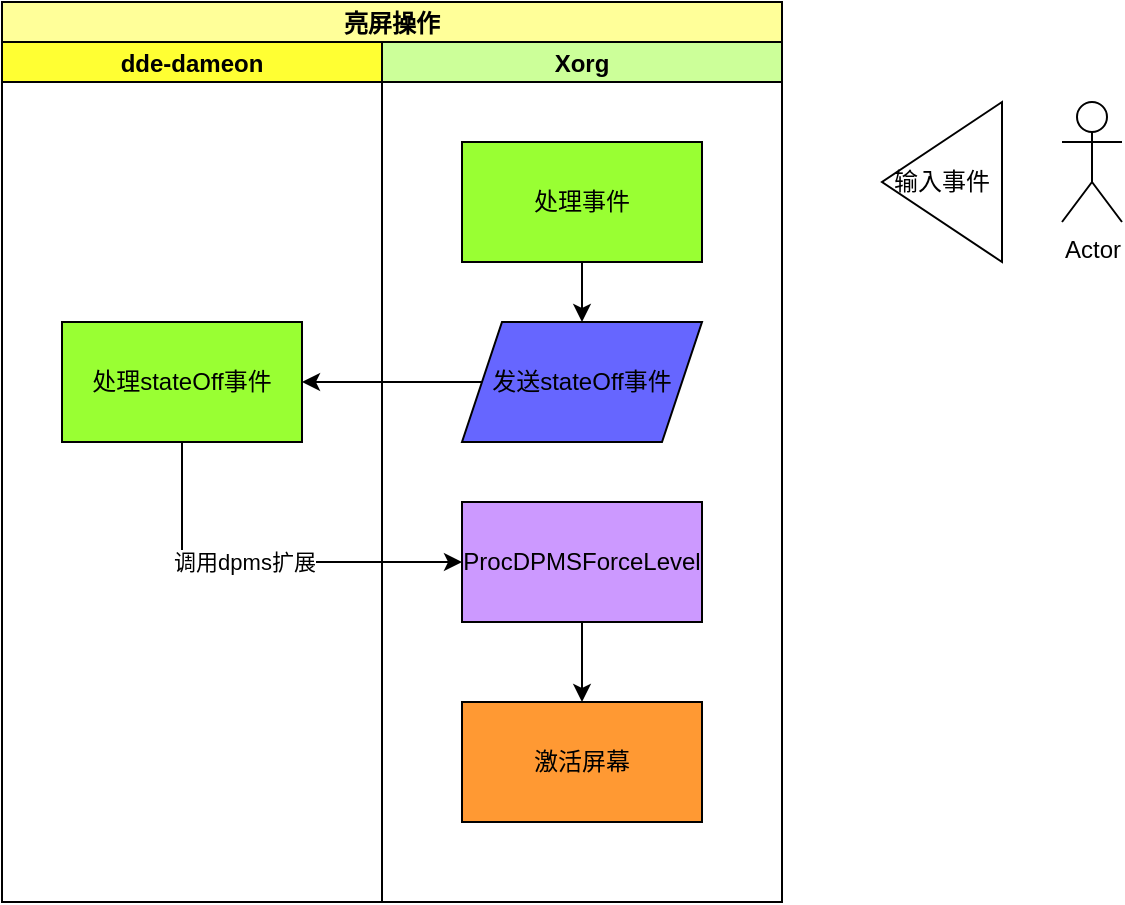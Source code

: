 <mxfile version="16.3.0" type="github">
  <diagram id="l0v4O5yZWkWHHV_pHKKq" name="Page-1">
    <mxGraphModel dx="1422" dy="721" grid="1" gridSize="10" guides="1" tooltips="1" connect="1" arrows="1" fold="1" page="1" pageScale="1" pageWidth="827" pageHeight="1169" math="0" shadow="0">
      <root>
        <mxCell id="0" />
        <mxCell id="1" parent="0" />
        <mxCell id="SAJIeFaOrD-RE8zUxKIk-1" value="亮屏操作" style="swimlane;childLayout=stackLayout;resizeParent=1;resizeParentMax=0;startSize=20;fillColor=#FFFF99;" vertex="1" parent="1">
          <mxGeometry x="140" y="350" width="390" height="450" as="geometry" />
        </mxCell>
        <mxCell id="SAJIeFaOrD-RE8zUxKIk-2" value="dde-dameon" style="swimlane;startSize=20;fillColor=#FFFF33;" vertex="1" parent="SAJIeFaOrD-RE8zUxKIk-1">
          <mxGeometry y="20" width="190" height="430" as="geometry" />
        </mxCell>
        <mxCell id="SAJIeFaOrD-RE8zUxKIk-19" value="处理stateOff事件" style="whiteSpace=wrap;html=1;rounded=0;fillColor=#99FF33;" vertex="1" parent="SAJIeFaOrD-RE8zUxKIk-2">
          <mxGeometry x="30" y="140" width="120" height="60" as="geometry" />
        </mxCell>
        <mxCell id="SAJIeFaOrD-RE8zUxKIk-5" value="Xorg" style="swimlane;startSize=20;fillColor=#CCFF99;" vertex="1" parent="SAJIeFaOrD-RE8zUxKIk-1">
          <mxGeometry x="190" y="20" width="200" height="430" as="geometry" />
        </mxCell>
        <mxCell id="SAJIeFaOrD-RE8zUxKIk-18" value="" style="edgeStyle=orthogonalEdgeStyle;rounded=0;orthogonalLoop=1;jettySize=auto;html=1;" edge="1" parent="SAJIeFaOrD-RE8zUxKIk-5" source="SAJIeFaOrD-RE8zUxKIk-16" target="SAJIeFaOrD-RE8zUxKIk-17">
          <mxGeometry relative="1" as="geometry" />
        </mxCell>
        <mxCell id="SAJIeFaOrD-RE8zUxKIk-16" value="处理事件" style="rounded=0;whiteSpace=wrap;html=1;fillColor=#99FF33;" vertex="1" parent="SAJIeFaOrD-RE8zUxKIk-5">
          <mxGeometry x="40" y="50" width="120" height="60" as="geometry" />
        </mxCell>
        <mxCell id="SAJIeFaOrD-RE8zUxKIk-17" value="发送stateOff事件" style="shape=parallelogram;perimeter=parallelogramPerimeter;whiteSpace=wrap;html=1;fixedSize=1;rounded=0;fillColor=#6666FF;" vertex="1" parent="SAJIeFaOrD-RE8zUxKIk-5">
          <mxGeometry x="40" y="140" width="120" height="60" as="geometry" />
        </mxCell>
        <mxCell id="SAJIeFaOrD-RE8zUxKIk-24" value="" style="edgeStyle=orthogonalEdgeStyle;rounded=0;orthogonalLoop=1;jettySize=auto;html=1;" edge="1" parent="SAJIeFaOrD-RE8zUxKIk-5" source="SAJIeFaOrD-RE8zUxKIk-21" target="SAJIeFaOrD-RE8zUxKIk-23">
          <mxGeometry relative="1" as="geometry" />
        </mxCell>
        <mxCell id="SAJIeFaOrD-RE8zUxKIk-21" value="ProcDPMSForceLevel" style="whiteSpace=wrap;html=1;rounded=0;fillColor=#CC99FF;" vertex="1" parent="SAJIeFaOrD-RE8zUxKIk-5">
          <mxGeometry x="40" y="230" width="120" height="60" as="geometry" />
        </mxCell>
        <mxCell id="SAJIeFaOrD-RE8zUxKIk-23" value="激活屏幕" style="whiteSpace=wrap;html=1;rounded=0;fillColor=#FF9933;" vertex="1" parent="SAJIeFaOrD-RE8zUxKIk-5">
          <mxGeometry x="40" y="330" width="120" height="60" as="geometry" />
        </mxCell>
        <mxCell id="SAJIeFaOrD-RE8zUxKIk-20" value="" style="edgeStyle=orthogonalEdgeStyle;rounded=0;orthogonalLoop=1;jettySize=auto;html=1;" edge="1" parent="SAJIeFaOrD-RE8zUxKIk-1" source="SAJIeFaOrD-RE8zUxKIk-17" target="SAJIeFaOrD-RE8zUxKIk-19">
          <mxGeometry relative="1" as="geometry" />
        </mxCell>
        <mxCell id="SAJIeFaOrD-RE8zUxKIk-22" value="" style="edgeStyle=orthogonalEdgeStyle;rounded=0;orthogonalLoop=1;jettySize=auto;html=1;" edge="1" parent="SAJIeFaOrD-RE8zUxKIk-1" source="SAJIeFaOrD-RE8zUxKIk-19" target="SAJIeFaOrD-RE8zUxKIk-21">
          <mxGeometry relative="1" as="geometry">
            <Array as="points">
              <mxPoint x="90" y="280" />
            </Array>
          </mxGeometry>
        </mxCell>
        <mxCell id="SAJIeFaOrD-RE8zUxKIk-25" value="调用dpms扩展" style="edgeLabel;html=1;align=center;verticalAlign=middle;resizable=0;points=[];" vertex="1" connectable="0" parent="SAJIeFaOrD-RE8zUxKIk-22">
          <mxGeometry x="-0.09" relative="1" as="geometry">
            <mxPoint as="offset" />
          </mxGeometry>
        </mxCell>
        <mxCell id="SAJIeFaOrD-RE8zUxKIk-14" value="Actor" style="shape=umlActor;verticalLabelPosition=bottom;verticalAlign=top;html=1;outlineConnect=0;" vertex="1" parent="1">
          <mxGeometry x="670" y="400" width="30" height="60" as="geometry" />
        </mxCell>
        <mxCell id="SAJIeFaOrD-RE8zUxKIk-15" value="输入事件" style="triangle;whiteSpace=wrap;html=1;direction=west;" vertex="1" parent="1">
          <mxGeometry x="580" y="400" width="60" height="80" as="geometry" />
        </mxCell>
      </root>
    </mxGraphModel>
  </diagram>
</mxfile>
